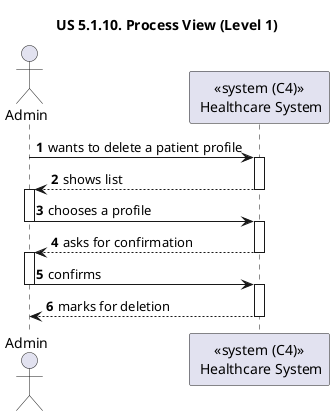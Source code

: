 @startuml
title "US 5.1.10. Process View (Level 1)"

@startuml
'https://plantuml.com/sequence-diagram

title "US 5.1.10. Process View (Level 1)"

autonumber

actor Admin
participant "<<system (C4)>>\n Healthcare System" as SYS

Admin -> SYS : wants to delete a patient profile
activate SYS

SYS --> Admin : shows list
deactivate SYS
activate Admin

Admin -> SYS : chooses a profile
deactivate Admin
activate SYS

SYS --> Admin : asks for confirmation
deactivate SYS
activate Admin

Admin -> SYS : confirms
deactivate Admin
activate SYS

SYS --> Admin : marks for deletion
deactivate SYS

@enduml